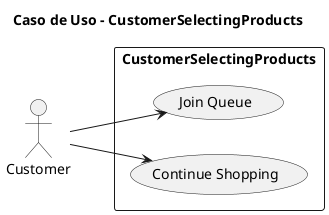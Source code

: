 @startuml
title Caso de Uso - CustomerSelectingProducts

left to right direction
actor Customer as cust

rectangle "CustomerSelectingProducts" {
    usecase "Join Queue" as UC1
    usecase "Continue Shopping" as UC2
}

cust --> UC1
cust --> UC2
@enduml
